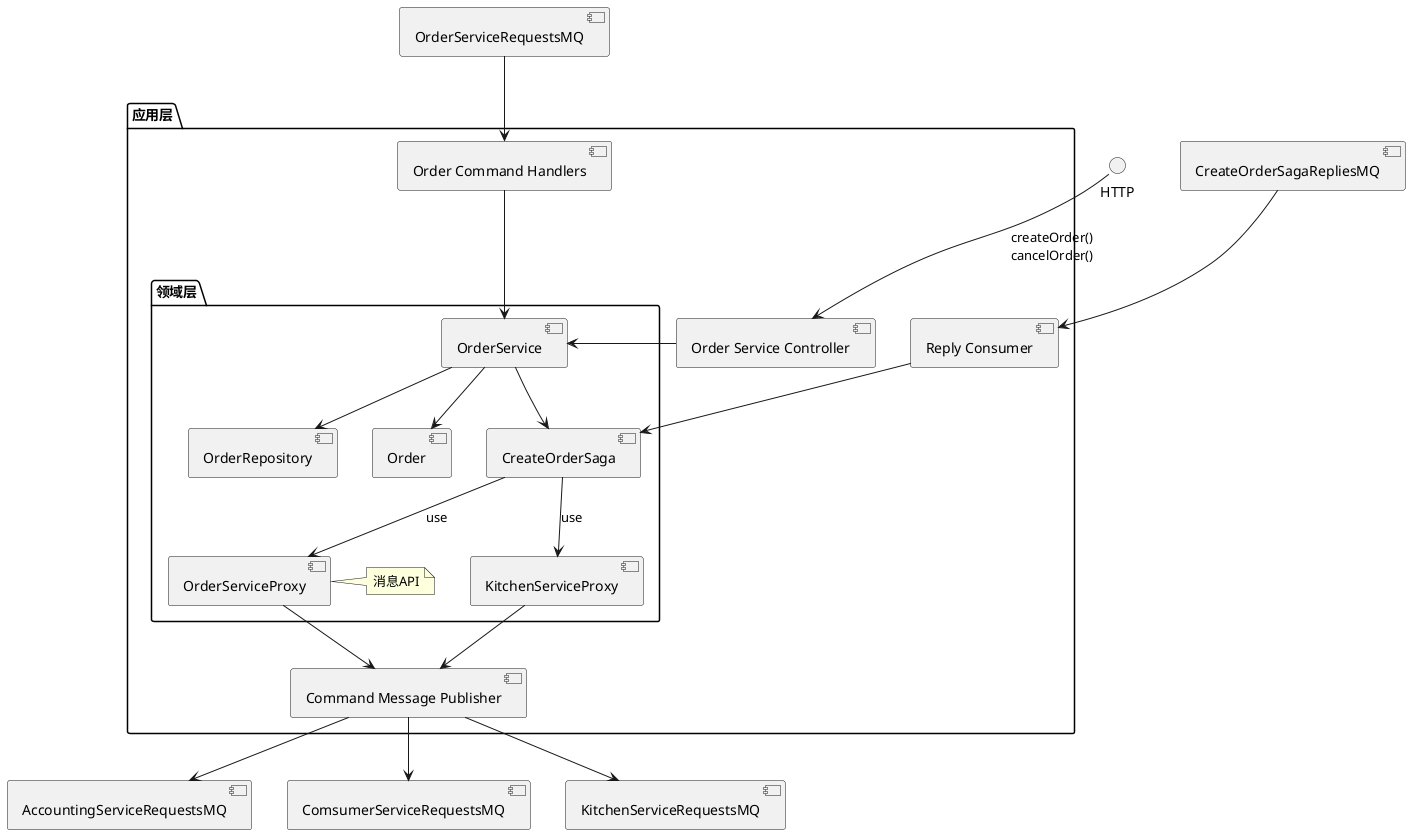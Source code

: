 @startuml

folder "应用层" {

    folder "领域层" {

        [OrderService]

        [OrderRepository]


        [Order]

        [CreateOrderSaga]

        [OrderServiceProxy]

        [KitchenServiceProxy]


        OrderService --> OrderRepository
        OrderService --> Order
        OrderService --> CreateOrderSaga

        CreateOrderSaga --> OrderServiceProxy : use
        CreateOrderSaga --> KitchenServiceProxy : use

        note left of OrderServiceProxy
            消息API
        end note
    }

    [Order Service Controller]
    [Order Command Handlers]
    [Reply Consumer]
    [Command Message Publisher]


    [Order Service Controller] -> [OrderService]
    [Order Command Handlers] --> [OrderService]
    [Reply Consumer] --> CreateOrderSaga
    OrderServiceProxy --> [Command Message Publisher]
    KitchenServiceProxy --> [Command Message Publisher]

}

HTTP --> [Order Service Controller] : createOrder()\ncancelOrder()

[OrderServiceRequestsMQ] --> [Order Command Handlers]
[CreateOrderSagaRepliesMQ] --> [Reply Consumer]

[Command Message Publisher] --> [AccountingServiceRequestsMQ]
[Command Message Publisher] --> [ComsumerServiceRequestsMQ]
[Command Message Publisher] --> [KitchenServiceRequestsMQ]



@enduml

